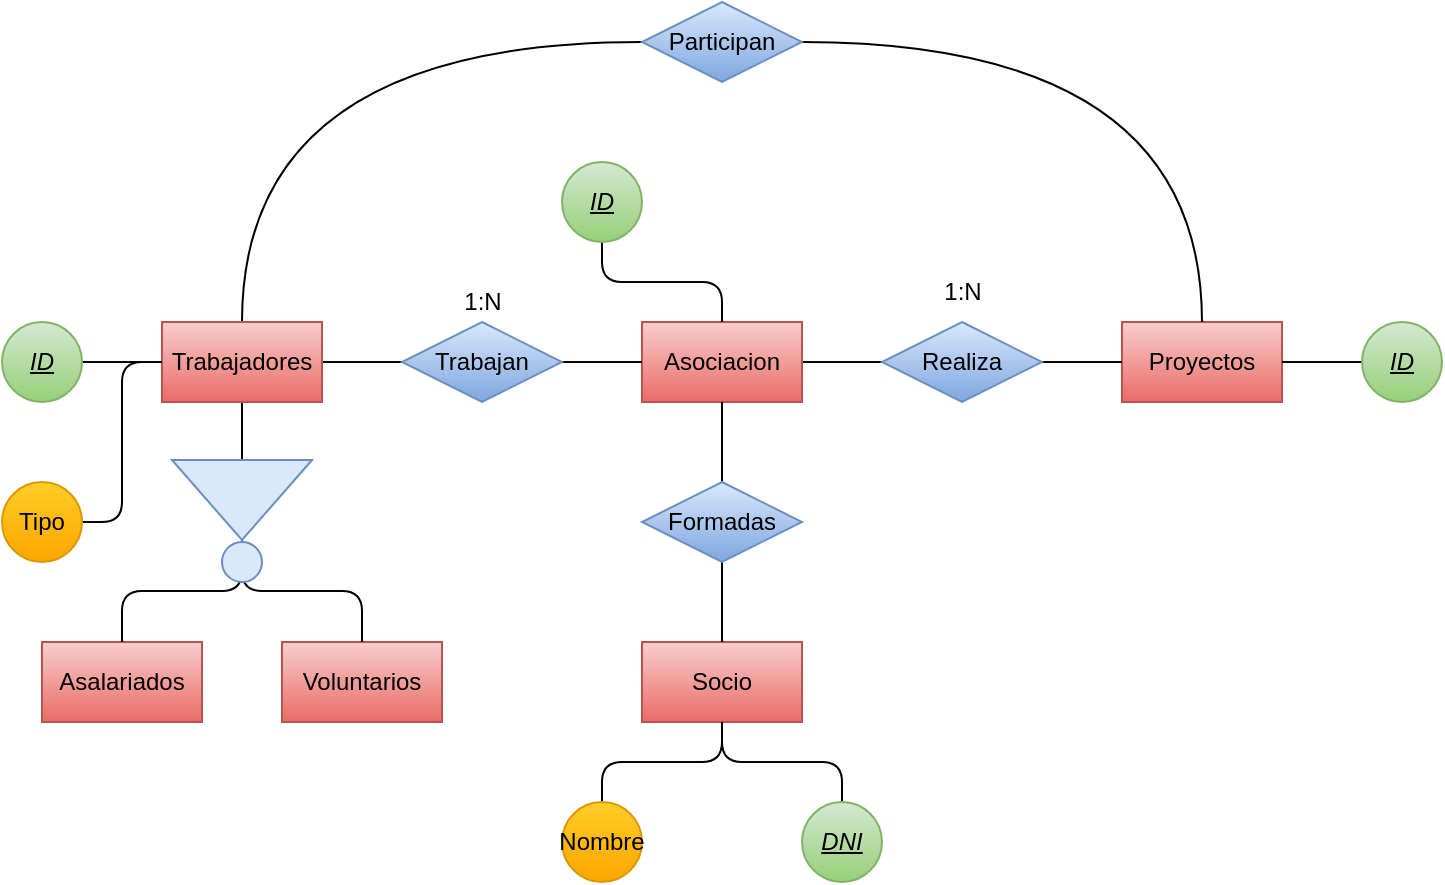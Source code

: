 <mxfile version="24.7.17">
  <diagram name="Página-1" id="kvXxCDeXsX5k-p9HuvL6">
    <mxGraphModel dx="1434" dy="750" grid="1" gridSize="10" guides="1" tooltips="1" connect="1" arrows="1" fold="1" page="1" pageScale="1" pageWidth="827" pageHeight="1169" math="0" shadow="0">
      <root>
        <mxCell id="0" />
        <mxCell id="1" parent="0" />
        <mxCell id="43I-Z5B9axo1uMz-SE6I-13" style="edgeStyle=orthogonalEdgeStyle;rounded=0;orthogonalLoop=1;jettySize=auto;html=1;exitX=1;exitY=0.5;exitDx=0;exitDy=0;entryX=0;entryY=0.5;entryDx=0;entryDy=0;endArrow=none;endFill=0;" parent="1" source="43I-Z5B9axo1uMz-SE6I-1" target="43I-Z5B9axo1uMz-SE6I-11" edge="1">
          <mxGeometry relative="1" as="geometry" />
        </mxCell>
        <mxCell id="43I-Z5B9axo1uMz-SE6I-1" value="Asociacion" style="rounded=0;whiteSpace=wrap;html=1;fillColor=#f8cecc;gradientColor=#ea6b66;strokeColor=#b85450;" parent="1" vertex="1">
          <mxGeometry x="360" y="240" width="80" height="40" as="geometry" />
        </mxCell>
        <mxCell id="43I-Z5B9axo1uMz-SE6I-2" value="Socio" style="rounded=0;whiteSpace=wrap;html=1;fillColor=#f8cecc;gradientColor=#ea6b66;strokeColor=#b85450;" parent="1" vertex="1">
          <mxGeometry x="360" y="400" width="80" height="40" as="geometry" />
        </mxCell>
        <mxCell id="43I-Z5B9axo1uMz-SE6I-3" value="Proyectos" style="rounded=0;whiteSpace=wrap;html=1;fillColor=#f8cecc;gradientColor=#ea6b66;strokeColor=#b85450;" parent="1" vertex="1">
          <mxGeometry x="600" y="240" width="80" height="40" as="geometry" />
        </mxCell>
        <mxCell id="43I-Z5B9axo1uMz-SE6I-6" style="edgeStyle=orthogonalEdgeStyle;rounded=0;orthogonalLoop=1;jettySize=auto;html=1;exitX=1;exitY=0.5;exitDx=0;exitDy=0;entryX=0;entryY=0.5;entryDx=0;entryDy=0;endArrow=none;endFill=0;" parent="1" source="43I-Z5B9axo1uMz-SE6I-4" target="43I-Z5B9axo1uMz-SE6I-5" edge="1">
          <mxGeometry relative="1" as="geometry" />
        </mxCell>
        <mxCell id="43I-Z5B9axo1uMz-SE6I-34" style="edgeStyle=orthogonalEdgeStyle;rounded=0;orthogonalLoop=1;jettySize=auto;html=1;exitX=0.5;exitY=0;exitDx=0;exitDy=0;entryX=0;entryY=0.5;entryDx=0;entryDy=0;curved=1;endArrow=none;endFill=0;" parent="1" source="43I-Z5B9axo1uMz-SE6I-4" target="43I-Z5B9axo1uMz-SE6I-33" edge="1">
          <mxGeometry relative="1" as="geometry" />
        </mxCell>
        <mxCell id="A1qcLEspGEIQcI-f8Wh1-4" style="edgeStyle=orthogonalEdgeStyle;rounded=0;orthogonalLoop=1;jettySize=auto;html=1;exitX=0.5;exitY=1;exitDx=0;exitDy=0;endArrow=none;endFill=0;" edge="1" parent="1" source="43I-Z5B9axo1uMz-SE6I-4" target="A1qcLEspGEIQcI-f8Wh1-3">
          <mxGeometry relative="1" as="geometry" />
        </mxCell>
        <mxCell id="43I-Z5B9axo1uMz-SE6I-4" value="Trabajadores" style="rounded=0;whiteSpace=wrap;html=1;fillColor=#f8cecc;gradientColor=#ea6b66;strokeColor=#b85450;" parent="1" vertex="1">
          <mxGeometry x="120" y="240" width="80" height="40" as="geometry" />
        </mxCell>
        <mxCell id="43I-Z5B9axo1uMz-SE6I-7" style="edgeStyle=orthogonalEdgeStyle;rounded=0;orthogonalLoop=1;jettySize=auto;html=1;exitX=1;exitY=0.5;exitDx=0;exitDy=0;entryX=0;entryY=0.5;entryDx=0;entryDy=0;endArrow=none;endFill=0;" parent="1" source="43I-Z5B9axo1uMz-SE6I-5" target="43I-Z5B9axo1uMz-SE6I-1" edge="1">
          <mxGeometry relative="1" as="geometry" />
        </mxCell>
        <mxCell id="43I-Z5B9axo1uMz-SE6I-5" value="Trabajan" style="rhombus;whiteSpace=wrap;html=1;fillColor=#dae8fc;gradientColor=#7ea6e0;strokeColor=#6c8ebf;" parent="1" vertex="1">
          <mxGeometry x="240" y="240" width="80" height="40" as="geometry" />
        </mxCell>
        <mxCell id="43I-Z5B9axo1uMz-SE6I-9" style="edgeStyle=orthogonalEdgeStyle;rounded=0;orthogonalLoop=1;jettySize=auto;html=1;exitX=0.5;exitY=0;exitDx=0;exitDy=0;entryX=0.5;entryY=1;entryDx=0;entryDy=0;endArrow=none;endFill=0;" parent="1" source="43I-Z5B9axo1uMz-SE6I-8" target="43I-Z5B9axo1uMz-SE6I-1" edge="1">
          <mxGeometry relative="1" as="geometry" />
        </mxCell>
        <mxCell id="43I-Z5B9axo1uMz-SE6I-10" style="edgeStyle=orthogonalEdgeStyle;rounded=0;orthogonalLoop=1;jettySize=auto;html=1;exitX=0.5;exitY=1;exitDx=0;exitDy=0;entryX=0.5;entryY=0;entryDx=0;entryDy=0;endArrow=none;endFill=0;" parent="1" source="43I-Z5B9axo1uMz-SE6I-8" target="43I-Z5B9axo1uMz-SE6I-2" edge="1">
          <mxGeometry relative="1" as="geometry" />
        </mxCell>
        <mxCell id="43I-Z5B9axo1uMz-SE6I-8" value="Formadas" style="rhombus;whiteSpace=wrap;html=1;fillColor=#dae8fc;gradientColor=#7ea6e0;strokeColor=#6c8ebf;" parent="1" vertex="1">
          <mxGeometry x="360" y="320" width="80" height="40" as="geometry" />
        </mxCell>
        <mxCell id="43I-Z5B9axo1uMz-SE6I-12" style="edgeStyle=orthogonalEdgeStyle;rounded=0;orthogonalLoop=1;jettySize=auto;html=1;exitX=1;exitY=0.5;exitDx=0;exitDy=0;entryX=0;entryY=0.5;entryDx=0;entryDy=0;endArrow=none;endFill=0;" parent="1" source="43I-Z5B9axo1uMz-SE6I-11" target="43I-Z5B9axo1uMz-SE6I-3" edge="1">
          <mxGeometry relative="1" as="geometry" />
        </mxCell>
        <mxCell id="43I-Z5B9axo1uMz-SE6I-11" value="Realiza" style="rhombus;whiteSpace=wrap;html=1;fillColor=#dae8fc;gradientColor=#7ea6e0;strokeColor=#6c8ebf;" parent="1" vertex="1">
          <mxGeometry x="480" y="240" width="80" height="40" as="geometry" />
        </mxCell>
        <mxCell id="43I-Z5B9axo1uMz-SE6I-19" style="edgeStyle=orthogonalEdgeStyle;rounded=0;orthogonalLoop=1;jettySize=auto;html=1;exitX=0;exitY=0.5;exitDx=0;exitDy=0;endArrow=none;endFill=0;" parent="1" source="43I-Z5B9axo1uMz-SE6I-18" target="43I-Z5B9axo1uMz-SE6I-3" edge="1">
          <mxGeometry relative="1" as="geometry" />
        </mxCell>
        <mxCell id="43I-Z5B9axo1uMz-SE6I-18" value="&lt;u&gt;&lt;i&gt;ID&lt;/i&gt;&lt;/u&gt;" style="ellipse;whiteSpace=wrap;html=1;fillColor=#d5e8d4;gradientColor=#97d077;strokeColor=#82b366;" parent="1" vertex="1">
          <mxGeometry x="720" y="240" width="40" height="40" as="geometry" />
        </mxCell>
        <mxCell id="43I-Z5B9axo1uMz-SE6I-21" style="edgeStyle=orthogonalEdgeStyle;rounded=1;orthogonalLoop=1;jettySize=auto;html=1;exitX=0.5;exitY=1;exitDx=0;exitDy=0;entryX=0.5;entryY=0;entryDx=0;entryDy=0;endArrow=none;endFill=0;curved=0;" parent="1" source="43I-Z5B9axo1uMz-SE6I-20" target="43I-Z5B9axo1uMz-SE6I-1" edge="1">
          <mxGeometry relative="1" as="geometry" />
        </mxCell>
        <mxCell id="43I-Z5B9axo1uMz-SE6I-20" value="&lt;u&gt;&lt;i&gt;ID&lt;/i&gt;&lt;/u&gt;" style="ellipse;whiteSpace=wrap;html=1;fillColor=#d5e8d4;gradientColor=#97d077;strokeColor=#82b366;" parent="1" vertex="1">
          <mxGeometry x="320" y="160" width="40" height="40" as="geometry" />
        </mxCell>
        <mxCell id="43I-Z5B9axo1uMz-SE6I-23" style="edgeStyle=orthogonalEdgeStyle;rounded=0;orthogonalLoop=1;jettySize=auto;html=1;exitX=1;exitY=0.5;exitDx=0;exitDy=0;entryX=0;entryY=0.5;entryDx=0;entryDy=0;endArrow=none;endFill=0;" parent="1" source="43I-Z5B9axo1uMz-SE6I-22" target="43I-Z5B9axo1uMz-SE6I-4" edge="1">
          <mxGeometry relative="1" as="geometry" />
        </mxCell>
        <mxCell id="43I-Z5B9axo1uMz-SE6I-22" value="&lt;u&gt;&lt;i&gt;ID&lt;/i&gt;&lt;/u&gt;" style="ellipse;whiteSpace=wrap;html=1;fillColor=#d5e8d4;gradientColor=#97d077;strokeColor=#82b366;" parent="1" vertex="1">
          <mxGeometry x="40" y="240" width="40" height="40" as="geometry" />
        </mxCell>
        <mxCell id="43I-Z5B9axo1uMz-SE6I-25" style="edgeStyle=orthogonalEdgeStyle;rounded=1;orthogonalLoop=1;jettySize=auto;html=1;exitX=1;exitY=0.5;exitDx=0;exitDy=0;entryX=0;entryY=0.5;entryDx=0;entryDy=0;curved=0;endArrow=none;endFill=0;" parent="1" source="43I-Z5B9axo1uMz-SE6I-24" target="43I-Z5B9axo1uMz-SE6I-4" edge="1">
          <mxGeometry relative="1" as="geometry" />
        </mxCell>
        <mxCell id="43I-Z5B9axo1uMz-SE6I-24" value="Tipo" style="ellipse;whiteSpace=wrap;html=1;fillColor=#ffcd28;gradientColor=#ffa500;strokeColor=#d79b00;" parent="1" vertex="1">
          <mxGeometry x="40" y="320" width="40" height="40" as="geometry" />
        </mxCell>
        <mxCell id="43I-Z5B9axo1uMz-SE6I-27" style="edgeStyle=orthogonalEdgeStyle;rounded=1;orthogonalLoop=1;jettySize=auto;html=1;exitX=0.5;exitY=0;exitDx=0;exitDy=0;entryX=0.5;entryY=1;entryDx=0;entryDy=0;curved=0;endArrow=none;endFill=0;" parent="1" source="43I-Z5B9axo1uMz-SE6I-26" target="43I-Z5B9axo1uMz-SE6I-2" edge="1">
          <mxGeometry relative="1" as="geometry" />
        </mxCell>
        <mxCell id="43I-Z5B9axo1uMz-SE6I-26" value="&lt;u&gt;&lt;i&gt;DNI&lt;/i&gt;&lt;/u&gt;" style="ellipse;whiteSpace=wrap;html=1;fillColor=#d5e8d4;gradientColor=#97d077;strokeColor=#82b366;" parent="1" vertex="1">
          <mxGeometry x="440" y="480" width="40" height="40" as="geometry" />
        </mxCell>
        <mxCell id="43I-Z5B9axo1uMz-SE6I-29" style="edgeStyle=orthogonalEdgeStyle;rounded=1;orthogonalLoop=1;jettySize=auto;html=1;exitX=0.5;exitY=0;exitDx=0;exitDy=0;entryX=0.5;entryY=1;entryDx=0;entryDy=0;endArrow=none;endFill=0;curved=0;" parent="1" source="43I-Z5B9axo1uMz-SE6I-28" target="43I-Z5B9axo1uMz-SE6I-2" edge="1">
          <mxGeometry relative="1" as="geometry" />
        </mxCell>
        <mxCell id="43I-Z5B9axo1uMz-SE6I-28" value="Nombre" style="ellipse;whiteSpace=wrap;html=1;fillColor=#ffcd28;gradientColor=#ffa500;strokeColor=#d79b00;" parent="1" vertex="1">
          <mxGeometry x="320" y="480" width="40" height="40" as="geometry" />
        </mxCell>
        <mxCell id="43I-Z5B9axo1uMz-SE6I-30" value="1:N" style="text;html=1;align=center;verticalAlign=middle;resizable=0;points=[];autosize=1;strokeColor=none;fillColor=none;" parent="1" vertex="1">
          <mxGeometry x="260" y="215" width="40" height="30" as="geometry" />
        </mxCell>
        <mxCell id="43I-Z5B9axo1uMz-SE6I-31" value="1:N" style="text;html=1;align=center;verticalAlign=middle;resizable=0;points=[];autosize=1;strokeColor=none;fillColor=none;" parent="1" vertex="1">
          <mxGeometry x="500" y="210" width="40" height="30" as="geometry" />
        </mxCell>
        <mxCell id="43I-Z5B9axo1uMz-SE6I-35" style="edgeStyle=orthogonalEdgeStyle;rounded=0;orthogonalLoop=1;jettySize=auto;html=1;exitX=1;exitY=0.5;exitDx=0;exitDy=0;curved=1;endArrow=none;endFill=0;" parent="1" source="43I-Z5B9axo1uMz-SE6I-33" target="43I-Z5B9axo1uMz-SE6I-3" edge="1">
          <mxGeometry relative="1" as="geometry" />
        </mxCell>
        <mxCell id="43I-Z5B9axo1uMz-SE6I-33" value="Participan" style="rhombus;whiteSpace=wrap;html=1;fillColor=#dae8fc;gradientColor=#7ea6e0;strokeColor=#6c8ebf;" parent="1" vertex="1">
          <mxGeometry x="360" y="80" width="80" height="40" as="geometry" />
        </mxCell>
        <mxCell id="A1qcLEspGEIQcI-f8Wh1-1" value="Asalariados" style="rounded=0;whiteSpace=wrap;html=1;fillColor=#f8cecc;gradientColor=#ea6b66;strokeColor=#b85450;" vertex="1" parent="1">
          <mxGeometry x="60" y="400" width="80" height="40" as="geometry" />
        </mxCell>
        <mxCell id="A1qcLEspGEIQcI-f8Wh1-2" value="Voluntarios" style="rounded=0;whiteSpace=wrap;html=1;fillColor=#f8cecc;gradientColor=#ea6b66;strokeColor=#b85450;" vertex="1" parent="1">
          <mxGeometry x="180" y="400" width="80" height="40" as="geometry" />
        </mxCell>
        <mxCell id="A1qcLEspGEIQcI-f8Wh1-8" style="edgeStyle=orthogonalEdgeStyle;rounded=1;orthogonalLoop=1;jettySize=auto;html=1;exitX=1;exitY=0.5;exitDx=0;exitDy=0;entryX=0.5;entryY=0;entryDx=0;entryDy=0;endArrow=none;endFill=0;curved=0;" edge="1" parent="1" source="A1qcLEspGEIQcI-f8Wh1-3" target="A1qcLEspGEIQcI-f8Wh1-1">
          <mxGeometry relative="1" as="geometry" />
        </mxCell>
        <mxCell id="A1qcLEspGEIQcI-f8Wh1-9" style="edgeStyle=orthogonalEdgeStyle;rounded=1;orthogonalLoop=1;jettySize=auto;html=1;exitX=1;exitY=0.5;exitDx=0;exitDy=0;entryX=0.5;entryY=0;entryDx=0;entryDy=0;endArrow=none;endFill=0;curved=0;" edge="1" parent="1" source="A1qcLEspGEIQcI-f8Wh1-3" target="A1qcLEspGEIQcI-f8Wh1-2">
          <mxGeometry relative="1" as="geometry" />
        </mxCell>
        <mxCell id="A1qcLEspGEIQcI-f8Wh1-3" value="" style="triangle;whiteSpace=wrap;html=1;rotation=90;fillColor=#dae8fc;strokeColor=#6c8ebf;" vertex="1" parent="1">
          <mxGeometry x="140" y="294" width="40" height="70" as="geometry" />
        </mxCell>
        <mxCell id="A1qcLEspGEIQcI-f8Wh1-7" style="edgeStyle=orthogonalEdgeStyle;rounded=0;orthogonalLoop=1;jettySize=auto;html=1;exitX=0.5;exitY=1;exitDx=0;exitDy=0;" edge="1" parent="1" source="A1qcLEspGEIQcI-f8Wh1-2" target="A1qcLEspGEIQcI-f8Wh1-2">
          <mxGeometry relative="1" as="geometry" />
        </mxCell>
        <mxCell id="A1qcLEspGEIQcI-f8Wh1-10" value="" style="ellipse;whiteSpace=wrap;html=1;fillColor=#dae8fc;strokeColor=#6c8ebf;" vertex="1" parent="1">
          <mxGeometry x="150" y="350" width="20" height="20" as="geometry" />
        </mxCell>
      </root>
    </mxGraphModel>
  </diagram>
</mxfile>
